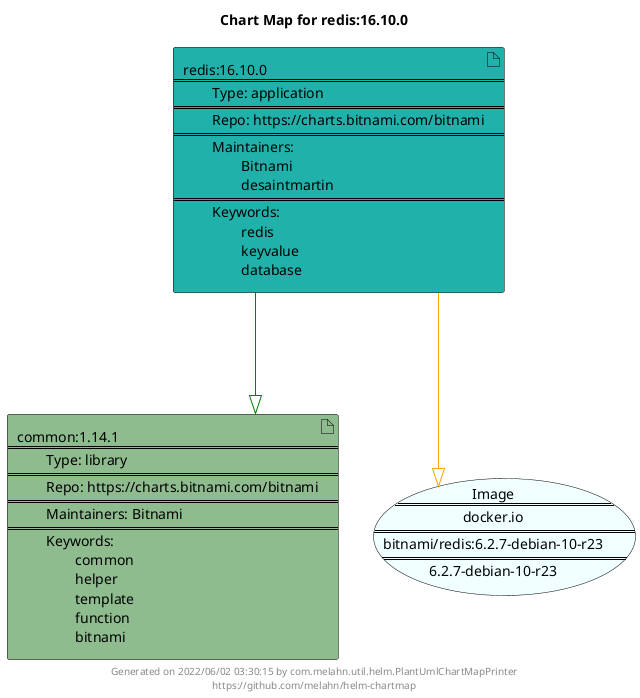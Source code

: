@startuml
skinparam linetype ortho
skinparam backgroundColor white
skinparam usecaseBorderColor black
skinparam usecaseArrowColor LightSlateGray
skinparam artifactBorderColor black
skinparam artifactArrowColor LightSlateGray

title Chart Map for redis:16.10.0

'There are 2 referenced Helm Charts
artifact "redis:16.10.0\n====\n\tType: application\n====\n\tRepo: https://charts.bitnami.com/bitnami\n====\n\tMaintainers: \n\t\tBitnami\n\t\tdesaintmartin\n====\n\tKeywords: \n\t\tredis\n\t\tkeyvalue\n\t\tdatabase" as redis_16_10_0 #LightSeaGreen
artifact "common:1.14.1\n====\n\tType: library\n====\n\tRepo: https://charts.bitnami.com/bitnami\n====\n\tMaintainers: Bitnami\n====\n\tKeywords: \n\t\tcommon\n\t\thelper\n\t\ttemplate\n\t\tfunction\n\t\tbitnami" as common_1_14_1 #DarkSeaGreen

'There is one referenced Docker Image
usecase "Image\n====\ndocker.io\n====\nbitnami/redis:6.2.7-debian-10-r23\n====\n6.2.7-debian-10-r23" as docker_io_bitnami_redis_6_2_7_debian_10_r23 #Azure

'Chart Dependencies
redis_16_10_0--[#green]-|>common_1_14_1
redis_16_10_0--[#orange]-|>docker_io_bitnami_redis_6_2_7_debian_10_r23

center footer Generated on 2022/06/02 03:30:15 by com.melahn.util.helm.PlantUmlChartMapPrinter\nhttps://github.com/melahn/helm-chartmap
@enduml
